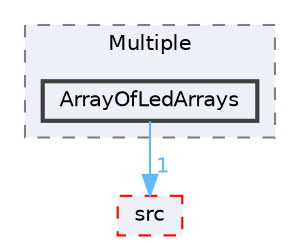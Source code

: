 digraph "FastLED/FastLED/examples/Multiple/ArrayOfLedArrays"
{
 // LATEX_PDF_SIZE
  bgcolor="transparent";
  edge [fontname=Helvetica,fontsize=10,labelfontname=Helvetica,labelfontsize=10];
  node [fontname=Helvetica,fontsize=10,shape=box,height=0.2,width=0.4];
  compound=true
  subgraph clusterdir_cf565d769feee0e1d0af50e50032e883 {
    graph [ bgcolor="#edf0f7", pencolor="grey50", label="Multiple", fontname=Helvetica,fontsize=10 style="filled,dashed", URL="dir_cf565d769feee0e1d0af50e50032e883.html",tooltip=""]
  dir_ebaad0f63688afaf4b6ea804b6ab7487 [label="ArrayOfLedArrays", fillcolor="#edf0f7", color="grey25", style="filled,bold", URL="dir_ebaad0f63688afaf4b6ea804b6ab7487.html",tooltip=""];
  }
  dir_e6a3de723047763e6a27a3cab040759e [label="src", fillcolor="#edf0f7", color="red", style="filled,dashed", URL="dir_e6a3de723047763e6a27a3cab040759e.html",tooltip=""];
  dir_ebaad0f63688afaf4b6ea804b6ab7487->dir_e6a3de723047763e6a27a3cab040759e [headlabel="1", labeldistance=1.5 headhref="dir_000008_000075.html" href="dir_000008_000075.html" color="steelblue1" fontcolor="steelblue1"];
}

